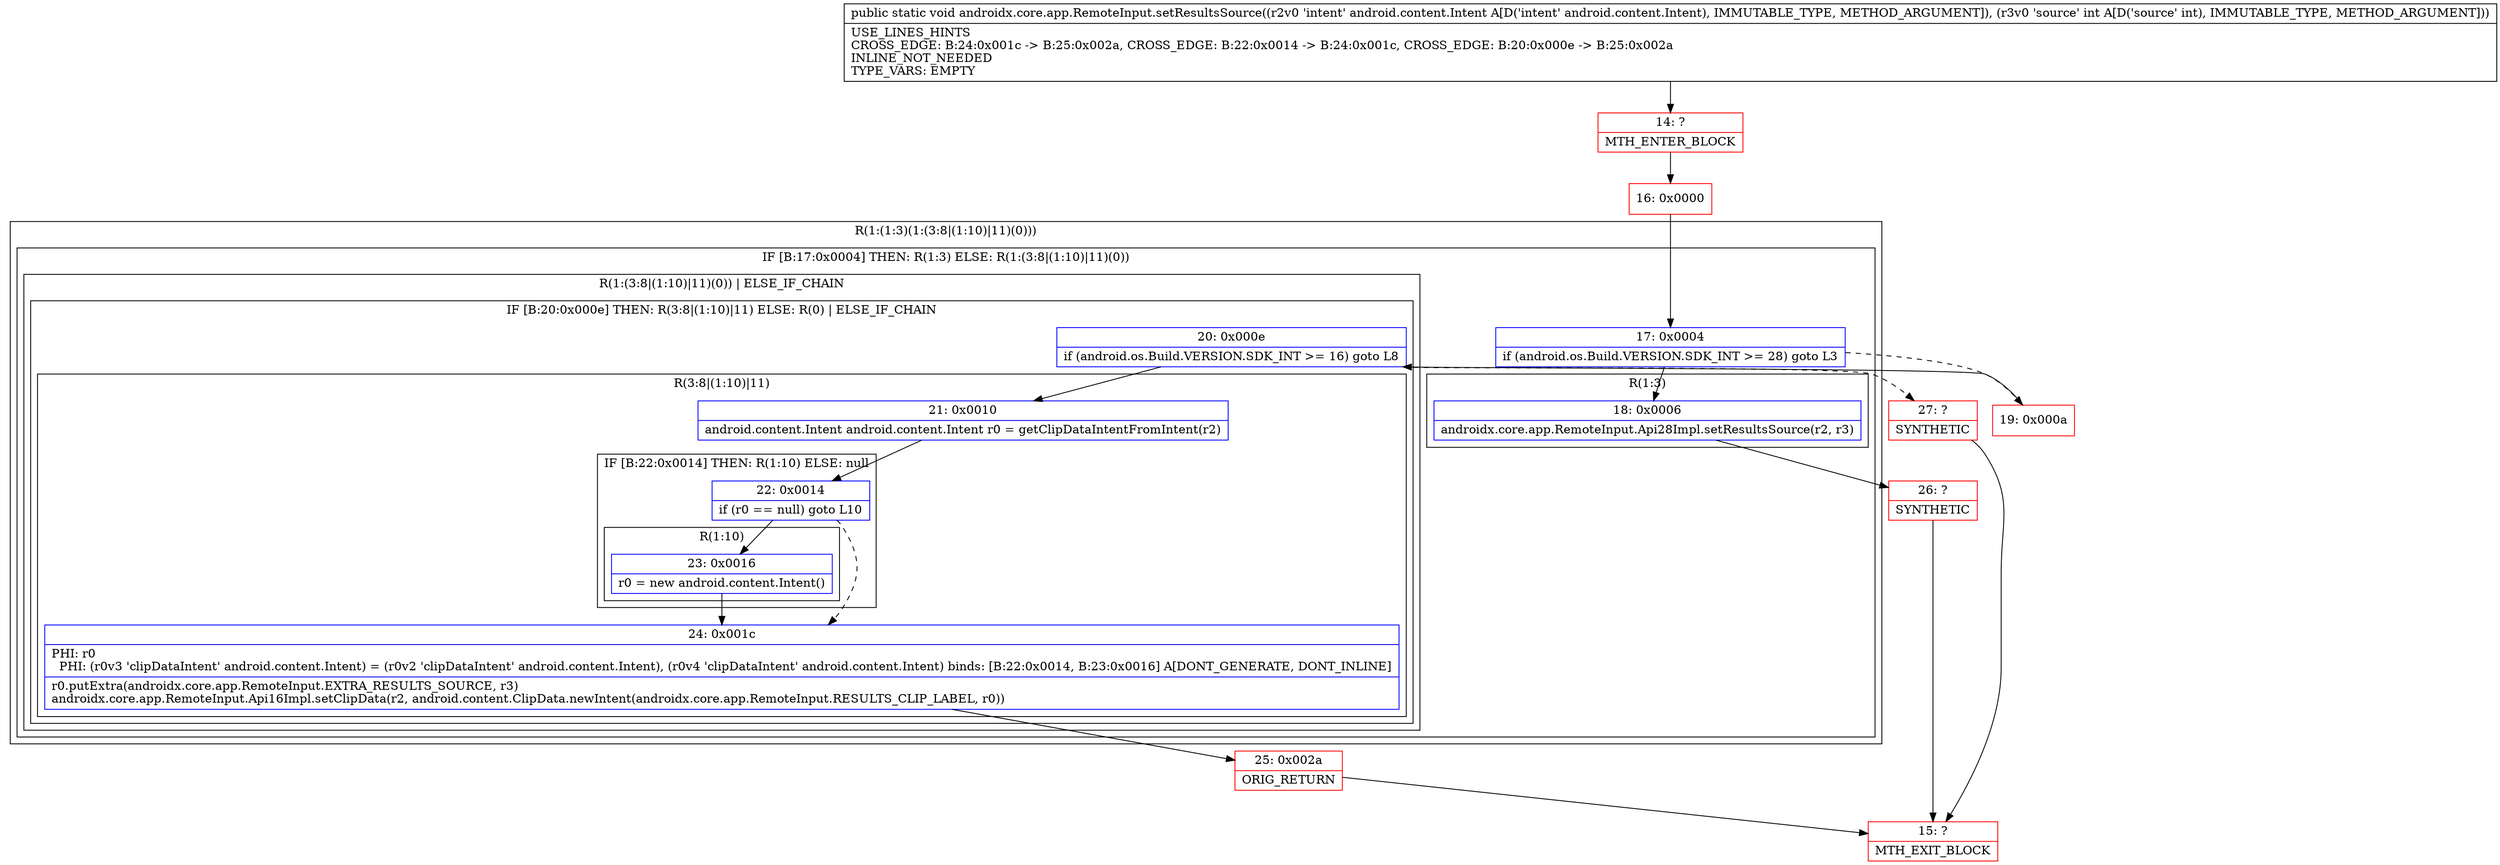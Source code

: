 digraph "CFG forandroidx.core.app.RemoteInput.setResultsSource(Landroid\/content\/Intent;I)V" {
subgraph cluster_Region_2046797615 {
label = "R(1:(1:3)(1:(3:8|(1:10)|11)(0)))";
node [shape=record,color=blue];
subgraph cluster_IfRegion_1117496309 {
label = "IF [B:17:0x0004] THEN: R(1:3) ELSE: R(1:(3:8|(1:10)|11)(0))";
node [shape=record,color=blue];
Node_17 [shape=record,label="{17\:\ 0x0004|if (android.os.Build.VERSION.SDK_INT \>= 28) goto L3\l}"];
subgraph cluster_Region_1209830648 {
label = "R(1:3)";
node [shape=record,color=blue];
Node_18 [shape=record,label="{18\:\ 0x0006|androidx.core.app.RemoteInput.Api28Impl.setResultsSource(r2, r3)\l}"];
}
subgraph cluster_Region_1655424286 {
label = "R(1:(3:8|(1:10)|11)(0)) | ELSE_IF_CHAIN\l";
node [shape=record,color=blue];
subgraph cluster_IfRegion_1726599355 {
label = "IF [B:20:0x000e] THEN: R(3:8|(1:10)|11) ELSE: R(0) | ELSE_IF_CHAIN\l";
node [shape=record,color=blue];
Node_20 [shape=record,label="{20\:\ 0x000e|if (android.os.Build.VERSION.SDK_INT \>= 16) goto L8\l}"];
subgraph cluster_Region_862456360 {
label = "R(3:8|(1:10)|11)";
node [shape=record,color=blue];
Node_21 [shape=record,label="{21\:\ 0x0010|android.content.Intent android.content.Intent r0 = getClipDataIntentFromIntent(r2)\l}"];
subgraph cluster_IfRegion_1487556927 {
label = "IF [B:22:0x0014] THEN: R(1:10) ELSE: null";
node [shape=record,color=blue];
Node_22 [shape=record,label="{22\:\ 0x0014|if (r0 == null) goto L10\l}"];
subgraph cluster_Region_323878662 {
label = "R(1:10)";
node [shape=record,color=blue];
Node_23 [shape=record,label="{23\:\ 0x0016|r0 = new android.content.Intent()\l}"];
}
}
Node_24 [shape=record,label="{24\:\ 0x001c|PHI: r0 \l  PHI: (r0v3 'clipDataIntent' android.content.Intent) = (r0v2 'clipDataIntent' android.content.Intent), (r0v4 'clipDataIntent' android.content.Intent) binds: [B:22:0x0014, B:23:0x0016] A[DONT_GENERATE, DONT_INLINE]\l|r0.putExtra(androidx.core.app.RemoteInput.EXTRA_RESULTS_SOURCE, r3)\landroidx.core.app.RemoteInput.Api16Impl.setClipData(r2, android.content.ClipData.newIntent(androidx.core.app.RemoteInput.RESULTS_CLIP_LABEL, r0))\l}"];
}
subgraph cluster_Region_2045920152 {
label = "R(0)";
node [shape=record,color=blue];
}
}
}
}
}
Node_14 [shape=record,color=red,label="{14\:\ ?|MTH_ENTER_BLOCK\l}"];
Node_16 [shape=record,color=red,label="{16\:\ 0x0000}"];
Node_26 [shape=record,color=red,label="{26\:\ ?|SYNTHETIC\l}"];
Node_15 [shape=record,color=red,label="{15\:\ ?|MTH_EXIT_BLOCK\l}"];
Node_19 [shape=record,color=red,label="{19\:\ 0x000a}"];
Node_25 [shape=record,color=red,label="{25\:\ 0x002a|ORIG_RETURN\l}"];
Node_27 [shape=record,color=red,label="{27\:\ ?|SYNTHETIC\l}"];
MethodNode[shape=record,label="{public static void androidx.core.app.RemoteInput.setResultsSource((r2v0 'intent' android.content.Intent A[D('intent' android.content.Intent), IMMUTABLE_TYPE, METHOD_ARGUMENT]), (r3v0 'source' int A[D('source' int), IMMUTABLE_TYPE, METHOD_ARGUMENT]))  | USE_LINES_HINTS\lCROSS_EDGE: B:24:0x001c \-\> B:25:0x002a, CROSS_EDGE: B:22:0x0014 \-\> B:24:0x001c, CROSS_EDGE: B:20:0x000e \-\> B:25:0x002a\lINLINE_NOT_NEEDED\lTYPE_VARS: EMPTY\l}"];
MethodNode -> Node_14;Node_17 -> Node_18;
Node_17 -> Node_19[style=dashed];
Node_18 -> Node_26;
Node_20 -> Node_21;
Node_20 -> Node_27[style=dashed];
Node_21 -> Node_22;
Node_22 -> Node_23;
Node_22 -> Node_24[style=dashed];
Node_23 -> Node_24;
Node_24 -> Node_25;
Node_14 -> Node_16;
Node_16 -> Node_17;
Node_26 -> Node_15;
Node_19 -> Node_20;
Node_25 -> Node_15;
Node_27 -> Node_15;
}

